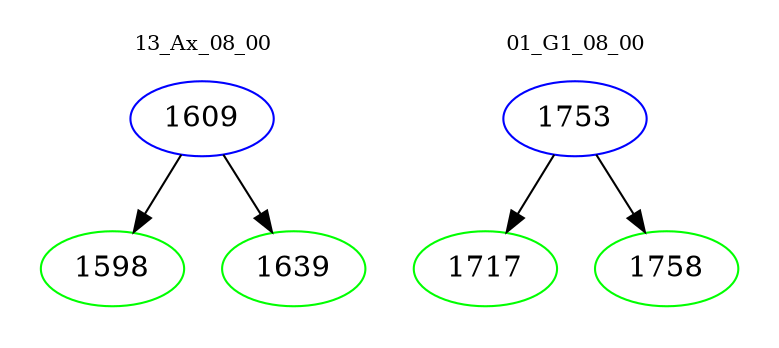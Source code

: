 digraph{
subgraph cluster_0 {
color = white
label = "13_Ax_08_00";
fontsize=10;
T0_1609 [label="1609", color="blue"]
T0_1609 -> T0_1598 [color="black"]
T0_1598 [label="1598", color="green"]
T0_1609 -> T0_1639 [color="black"]
T0_1639 [label="1639", color="green"]
}
subgraph cluster_1 {
color = white
label = "01_G1_08_00";
fontsize=10;
T1_1753 [label="1753", color="blue"]
T1_1753 -> T1_1717 [color="black"]
T1_1717 [label="1717", color="green"]
T1_1753 -> T1_1758 [color="black"]
T1_1758 [label="1758", color="green"]
}
}
